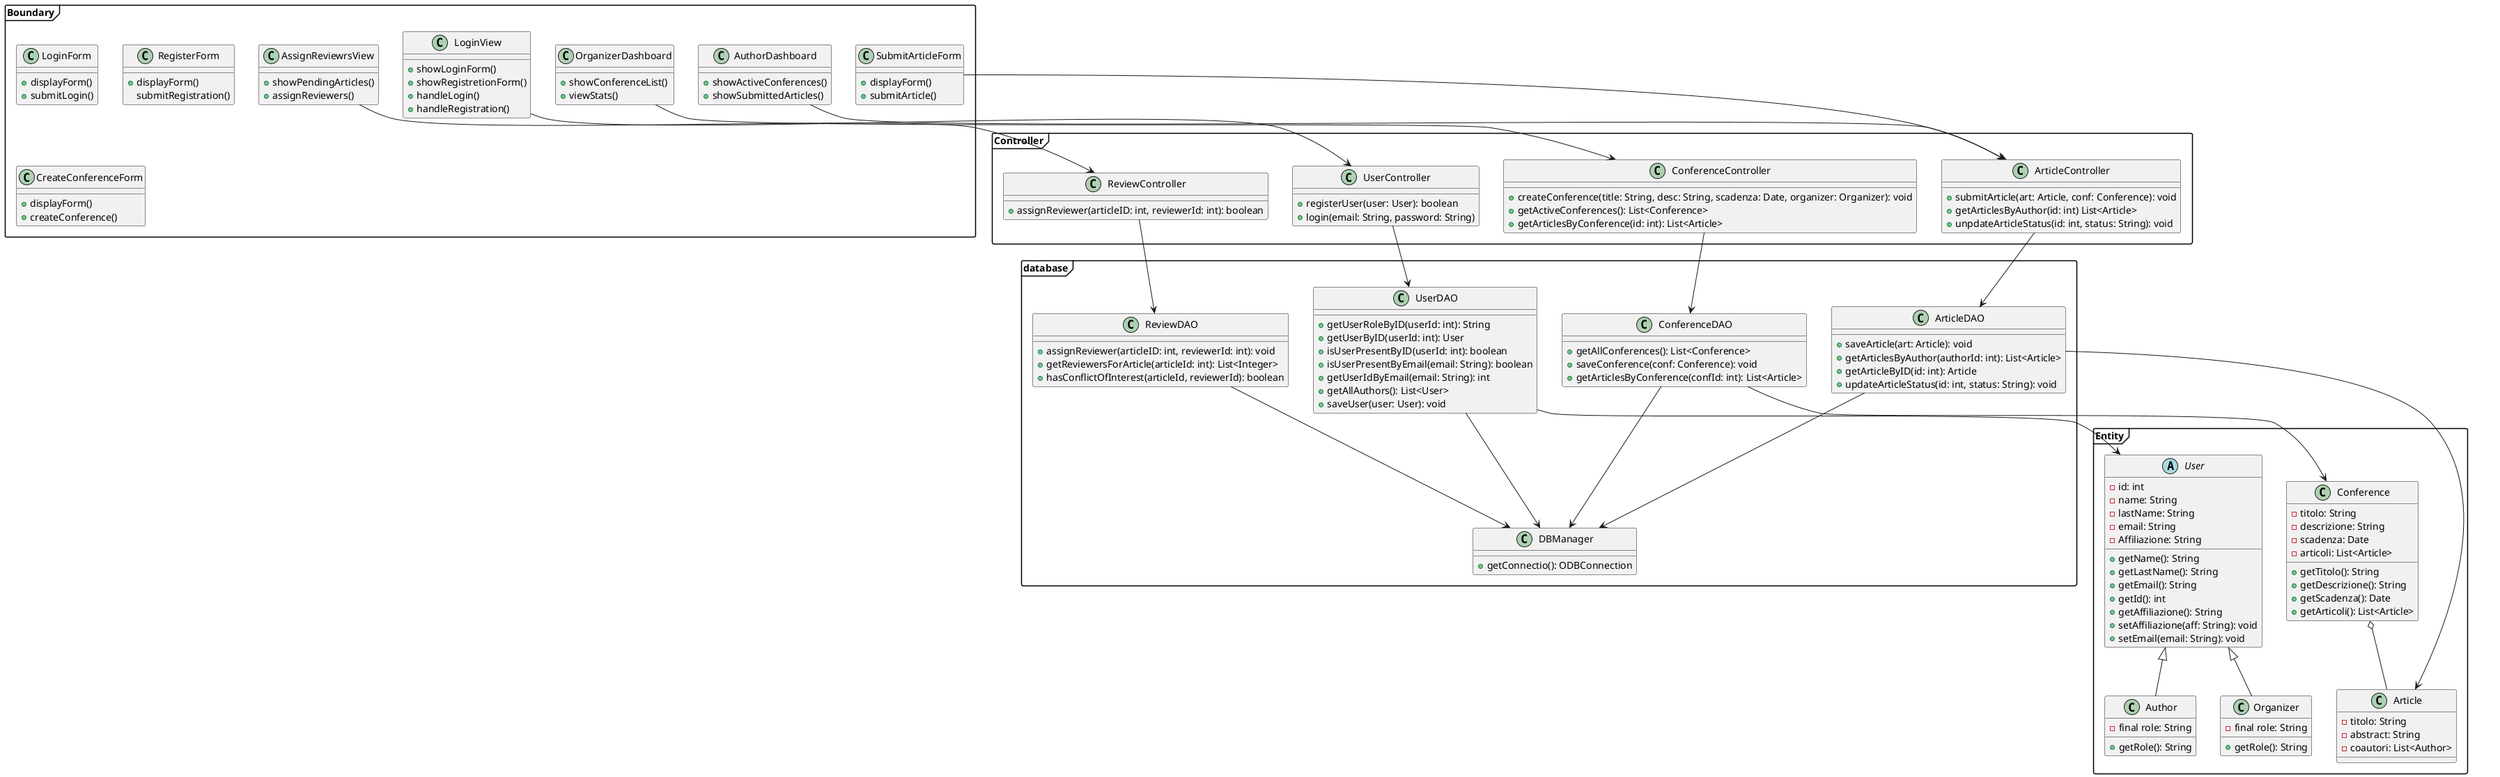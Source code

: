 @startuml
skinparam packageStyle frame

package database {
  class UserDAO {
    + getUserRoleByID(userId: int): String		
    + getUserByID(userId: int): User
    + isUserPresentByID(userId: int): boolean
    + isUserPresentByEmail(email: String): boolean
    + getUserIdByEmail(email: String): int
    + getAllAuthors(): List<User>
    + saveUser(user: User): void
  }
  
  class ConferenceDAO {
    + getAllConferences(): List<Conference>
    + saveConference(conf: Conference): void
    + getArticlesByConference(confId: int): List<Article>
  }
  
  class ArticleDAO {
    + saveArticle(art: Article): void
    + getArticlesByAuthor(authorId: int): List<Article>
    + getArticleByID(id: int): Article
    + updateArticleStatus(id: int, status: String): void
  }
  
  class ReviewDAO {
    + assignReviewer(articleID: int, reviewerId: int): void
    + getReviewersForArticle(articleId: int): List<Integer>
    + hasConflictOfInterest(articleId, reviewerId): boolean
  }

  class DBManager {
    + getConnectio(): ODBConnection
  }

  UserDAO --> DBManager
  ConferenceDAO --> DBManager
  ArticleDAO --> DBManager
  ReviewDAO --> DBManager
}

package Entity {

  abstract class User {
    - id: int
    - name: String
    - lastName: String
    - email: String
    - Affiliazione: String
    + getName(): String
    + getLastName(): String
    + getEmail(): String
    + getId(): int
    + getAffiliazione(): String
    + setAffiliazione(aff: String): void
    + setEmail(email: String): void
  }

  class Author {
    - final role: String
    + getRole(): String
  }

  class Organizer {
    - final role: String
    + getRole(): String
  }

  class Article {
    - titolo: String
    - abstract: String
    - coautori: List<Author>
  }
  
  class Conference {
    - titolo: String
    - descrizione: String
    - scadenza: Date
    - articoli: List<Article>
    + getTitolo(): String
    + getDescrizione(): String
    + getScadenza(): Date
    + getArticoli(): List<Article>
  }

  User <|-- Author
  User <|-- Organizer
  Conference o-- Article
}

package Controller {
  class UserController {
    + registerUser(user: User): boolean
    + login(email: String, password: String)
  }
  class ConferenceController {
    + createConference(title: String, desc: String, scadenza: Date, organizer: Organizer): void
    + getActiveConferences(): List<Conference>
    + getArticlesByConference(id: int): List<Article>
  }
  
  class ArticleController {
    + submitArticle(art: Article, conf: Conference): void
    + getArticlesByAuthor(id: int) List<Article>
    + unpdateArticleStatus(id: int, status: String): void
  }

  class ReviewController {
    + assignReviewer(articleID: int, reviewerId: int): boolean
  }
}

package Boundary {
  class LoginView {
    + showLoginForm()
    + showRegistretionForm()
    + handleLogin()
    + handleRegistration()
  }
  class LoginForm{
    +displayForm()
    +submitLogin()
  }
  class RegisterForm{
    +displayForm()
    submitRegistration()
  }
  
  class AuthorDashboard {
    + showActiveConferences()
    + showSubmittedArticles()
  }
  
  class SubmitArticleForm {
    + displayForm()
    + submitArticle()
  }
  
  class OrganizerDashboard {
    + showConferenceList()
    + viewStats()
  }
  
  class CreateConferenceForm {
    + displayForm()
    + createConference()
  }
  
  class AssignReviewrsView {
    + showPendingArticles()
    + assignReviewers()
  }
  
}

UserDAO --> User
ArticleDAO --> Article
ConferenceDAO --> Conference
LoginView --> UserController
AuthorDashboard --> ArticleController
SubmitArticleForm --> ArticleController
OrganizerDashboard --> ConferenceController
AssignReviewrsView --> ReviewController
UserController --> UserDAO
ArticleController --> ArticleDAO
ConferenceController --> ConferenceDAO
ReviewController --> ReviewDAO
@enduml

